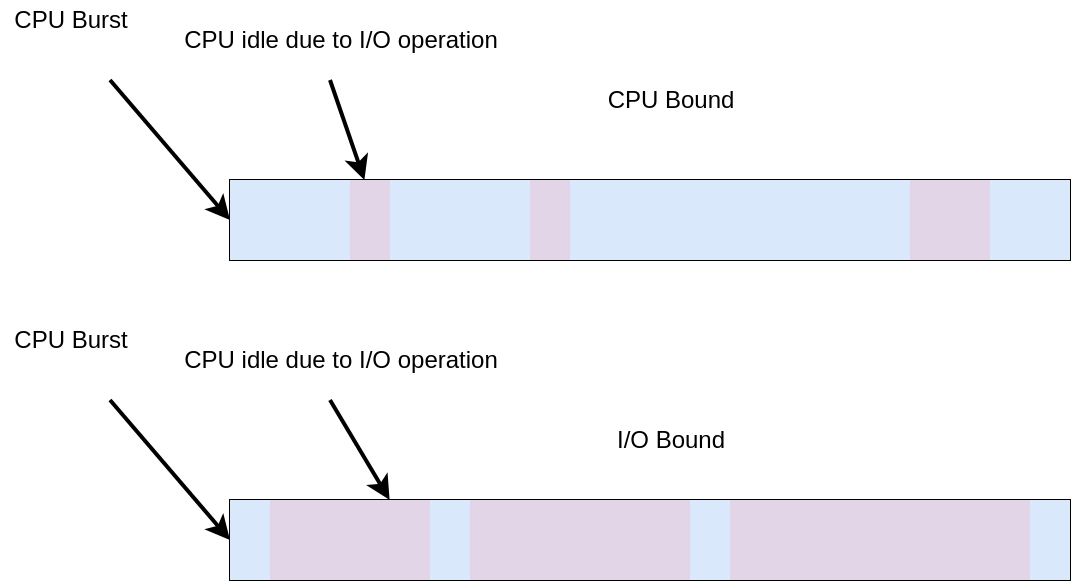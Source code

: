 <mxfile version="13.4.6" type="github">
  <diagram id="QclkvhL8sMKdoNhH3X_i" name="Page-1">
    <mxGraphModel dx="2066" dy="1105" grid="1" gridSize="10" guides="1" tooltips="1" connect="1" arrows="1" fold="1" page="1" pageScale="1" pageWidth="827" pageHeight="1169" math="0" shadow="0">
      <root>
        <mxCell id="0" />
        <mxCell id="1" parent="0" />
        <mxCell id="z9itAAdNxplEFkAqOmmv-1" value="" style="shape=table;html=1;whiteSpace=wrap;startSize=0;container=1;collapsible=0;childLayout=tableLayout;" vertex="1" parent="1">
          <mxGeometry x="260" y="500" width="420" height="40" as="geometry" />
        </mxCell>
        <mxCell id="z9itAAdNxplEFkAqOmmv-2" value="" style="shape=partialRectangle;html=1;whiteSpace=wrap;collapsible=0;dropTarget=0;pointerEvents=0;fillColor=none;top=0;left=0;bottom=0;right=0;points=[[0,0.5],[1,0.5]];portConstraint=eastwest;" vertex="1" parent="z9itAAdNxplEFkAqOmmv-1">
          <mxGeometry width="420" height="40" as="geometry" />
        </mxCell>
        <mxCell id="z9itAAdNxplEFkAqOmmv-3" value="" style="shape=partialRectangle;html=1;whiteSpace=wrap;connectable=0;overflow=hidden;fillColor=#dae8fc;top=0;left=0;bottom=0;right=0;strokeColor=#6c8ebf;" vertex="1" parent="z9itAAdNxplEFkAqOmmv-2">
          <mxGeometry width="60" height="40" as="geometry" />
        </mxCell>
        <mxCell id="z9itAAdNxplEFkAqOmmv-4" value="" style="shape=partialRectangle;html=1;whiteSpace=wrap;connectable=0;overflow=hidden;fillColor=#e1d5e7;top=0;left=0;bottom=0;right=0;strokeColor=#9673a6;" vertex="1" parent="z9itAAdNxplEFkAqOmmv-2">
          <mxGeometry x="60" width="20" height="40" as="geometry" />
        </mxCell>
        <mxCell id="z9itAAdNxplEFkAqOmmv-5" value="" style="shape=partialRectangle;html=1;whiteSpace=wrap;connectable=0;overflow=hidden;fillColor=#dae8fc;top=0;left=0;bottom=0;right=0;strokeColor=#6c8ebf;" vertex="1" parent="z9itAAdNxplEFkAqOmmv-2">
          <mxGeometry x="80" width="70" height="40" as="geometry" />
        </mxCell>
        <mxCell id="z9itAAdNxplEFkAqOmmv-6" value="" style="shape=partialRectangle;html=1;whiteSpace=wrap;connectable=0;overflow=hidden;fillColor=#e1d5e7;top=0;left=0;bottom=0;right=0;strokeColor=#9673a6;" vertex="1" parent="z9itAAdNxplEFkAqOmmv-2">
          <mxGeometry x="150" width="20" height="40" as="geometry" />
        </mxCell>
        <mxCell id="z9itAAdNxplEFkAqOmmv-7" value="" style="shape=partialRectangle;html=1;whiteSpace=wrap;connectable=0;overflow=hidden;fillColor=#dae8fc;top=0;left=0;bottom=0;right=0;strokeColor=#6c8ebf;" vertex="1" parent="z9itAAdNxplEFkAqOmmv-2">
          <mxGeometry x="170" width="170" height="40" as="geometry" />
        </mxCell>
        <mxCell id="z9itAAdNxplEFkAqOmmv-8" value="" style="shape=partialRectangle;html=1;whiteSpace=wrap;connectable=0;overflow=hidden;fillColor=#e1d5e7;top=0;left=0;bottom=0;right=0;strokeColor=#9673a6;" vertex="1" parent="z9itAAdNxplEFkAqOmmv-2">
          <mxGeometry x="340" width="40" height="40" as="geometry" />
        </mxCell>
        <mxCell id="z9itAAdNxplEFkAqOmmv-9" value="" style="shape=partialRectangle;html=1;whiteSpace=wrap;connectable=0;overflow=hidden;fillColor=#dae8fc;top=0;left=0;bottom=0;right=0;strokeColor=#6c8ebf;" vertex="1" parent="z9itAAdNxplEFkAqOmmv-2">
          <mxGeometry x="380" width="40" height="40" as="geometry" />
        </mxCell>
        <mxCell id="z9itAAdNxplEFkAqOmmv-10" value="" style="endArrow=classic;html=1;strokeWidth=2;entryX=0;entryY=0.5;entryDx=0;entryDy=0;" edge="1" parent="1" target="z9itAAdNxplEFkAqOmmv-2">
          <mxGeometry width="50" height="50" relative="1" as="geometry">
            <mxPoint x="200" y="450" as="sourcePoint" />
            <mxPoint x="290" y="450" as="targetPoint" />
          </mxGeometry>
        </mxCell>
        <mxCell id="z9itAAdNxplEFkAqOmmv-11" value="" style="endArrow=classic;html=1;strokeWidth=2;entryX=0.16;entryY=0;entryDx=0;entryDy=0;entryPerimeter=0;" edge="1" parent="1" target="z9itAAdNxplEFkAqOmmv-2">
          <mxGeometry width="50" height="50" relative="1" as="geometry">
            <mxPoint x="310" y="450" as="sourcePoint" />
            <mxPoint x="360" y="440" as="targetPoint" />
            <Array as="points" />
          </mxGeometry>
        </mxCell>
        <mxCell id="z9itAAdNxplEFkAqOmmv-12" value="CPU Burst" style="text;html=1;align=center;verticalAlign=middle;resizable=0;points=[];autosize=1;" vertex="1" parent="1">
          <mxGeometry x="145" y="410" width="70" height="20" as="geometry" />
        </mxCell>
        <mxCell id="z9itAAdNxplEFkAqOmmv-13" value="CPU idle due to I/O operation" style="text;html=1;align=center;verticalAlign=middle;resizable=0;points=[];autosize=1;" vertex="1" parent="1">
          <mxGeometry x="230" y="420" width="170" height="20" as="geometry" />
        </mxCell>
        <mxCell id="z9itAAdNxplEFkAqOmmv-23" value="" style="endArrow=classic;html=1;strokeWidth=2;entryX=0;entryY=0.5;entryDx=0;entryDy=0;" edge="1" parent="1" target="z9itAAdNxplEFkAqOmmv-15">
          <mxGeometry width="50" height="50" relative="1" as="geometry">
            <mxPoint x="200" y="610" as="sourcePoint" />
            <mxPoint x="290" y="610" as="targetPoint" />
          </mxGeometry>
        </mxCell>
        <mxCell id="z9itAAdNxplEFkAqOmmv-24" value="" style="endArrow=classic;html=1;strokeWidth=2;entryX=0.19;entryY=0;entryDx=0;entryDy=0;entryPerimeter=0;" edge="1" parent="1" target="z9itAAdNxplEFkAqOmmv-15">
          <mxGeometry width="50" height="50" relative="1" as="geometry">
            <mxPoint x="310" y="610" as="sourcePoint" />
            <mxPoint x="360" y="600" as="targetPoint" />
          </mxGeometry>
        </mxCell>
        <mxCell id="z9itAAdNxplEFkAqOmmv-25" value="CPU Burst" style="text;html=1;align=center;verticalAlign=middle;resizable=0;points=[];autosize=1;" vertex="1" parent="1">
          <mxGeometry x="145" y="570" width="70" height="20" as="geometry" />
        </mxCell>
        <mxCell id="z9itAAdNxplEFkAqOmmv-26" value="CPU idle due to I/O operation" style="text;html=1;align=center;verticalAlign=middle;resizable=0;points=[];autosize=1;" vertex="1" parent="1">
          <mxGeometry x="230" y="580" width="170" height="20" as="geometry" />
        </mxCell>
        <mxCell id="z9itAAdNxplEFkAqOmmv-14" value="" style="shape=table;html=1;whiteSpace=wrap;startSize=0;container=1;collapsible=0;childLayout=tableLayout;" vertex="1" parent="1">
          <mxGeometry x="260" y="660" width="420" height="40" as="geometry" />
        </mxCell>
        <mxCell id="z9itAAdNxplEFkAqOmmv-15" value="" style="shape=partialRectangle;html=1;whiteSpace=wrap;collapsible=0;dropTarget=0;pointerEvents=0;fillColor=none;top=0;left=0;bottom=0;right=0;points=[[0,0.5],[1,0.5]];portConstraint=eastwest;" vertex="1" parent="z9itAAdNxplEFkAqOmmv-14">
          <mxGeometry width="420" height="40" as="geometry" />
        </mxCell>
        <mxCell id="z9itAAdNxplEFkAqOmmv-16" value="" style="shape=partialRectangle;html=1;whiteSpace=wrap;connectable=0;overflow=hidden;fillColor=#dae8fc;top=0;left=0;bottom=0;right=0;strokeColor=#6c8ebf;" vertex="1" parent="z9itAAdNxplEFkAqOmmv-15">
          <mxGeometry width="20" height="40" as="geometry" />
        </mxCell>
        <mxCell id="z9itAAdNxplEFkAqOmmv-17" value="" style="shape=partialRectangle;html=1;whiteSpace=wrap;connectable=0;overflow=hidden;fillColor=#e1d5e7;top=0;left=0;bottom=0;right=0;strokeColor=#9673a6;" vertex="1" parent="z9itAAdNxplEFkAqOmmv-15">
          <mxGeometry x="20" width="80" height="40" as="geometry" />
        </mxCell>
        <mxCell id="z9itAAdNxplEFkAqOmmv-18" value="" style="shape=partialRectangle;html=1;whiteSpace=wrap;connectable=0;overflow=hidden;fillColor=#dae8fc;top=0;left=0;bottom=0;right=0;strokeColor=#6c8ebf;" vertex="1" parent="z9itAAdNxplEFkAqOmmv-15">
          <mxGeometry x="100" width="20" height="40" as="geometry" />
        </mxCell>
        <mxCell id="z9itAAdNxplEFkAqOmmv-19" value="" style="shape=partialRectangle;html=1;whiteSpace=wrap;connectable=0;overflow=hidden;fillColor=#e1d5e7;top=0;left=0;bottom=0;right=0;strokeColor=#9673a6;" vertex="1" parent="z9itAAdNxplEFkAqOmmv-15">
          <mxGeometry x="120" width="110" height="40" as="geometry" />
        </mxCell>
        <mxCell id="z9itAAdNxplEFkAqOmmv-20" value="" style="shape=partialRectangle;html=1;whiteSpace=wrap;connectable=0;overflow=hidden;fillColor=#dae8fc;top=0;left=0;bottom=0;right=0;strokeColor=#6c8ebf;" vertex="1" parent="z9itAAdNxplEFkAqOmmv-15">
          <mxGeometry x="230" width="20" height="40" as="geometry" />
        </mxCell>
        <mxCell id="z9itAAdNxplEFkAqOmmv-21" value="" style="shape=partialRectangle;html=1;whiteSpace=wrap;connectable=0;overflow=hidden;fillColor=#e1d5e7;top=0;left=0;bottom=0;right=0;strokeColor=#9673a6;" vertex="1" parent="z9itAAdNxplEFkAqOmmv-15">
          <mxGeometry x="250" width="150" height="40" as="geometry" />
        </mxCell>
        <mxCell id="z9itAAdNxplEFkAqOmmv-22" value="" style="shape=partialRectangle;html=1;whiteSpace=wrap;connectable=0;overflow=hidden;fillColor=#dae8fc;top=0;left=0;bottom=0;right=0;strokeColor=#6c8ebf;" vertex="1" parent="z9itAAdNxplEFkAqOmmv-15">
          <mxGeometry x="400" width="20" height="40" as="geometry" />
        </mxCell>
        <mxCell id="2" value="CPU Bound" style="text;html=1;align=center;verticalAlign=middle;resizable=0;points=[];autosize=1;" vertex="1" parent="1">
          <mxGeometry x="440" y="450" width="80" height="20" as="geometry" />
        </mxCell>
        <mxCell id="z9itAAdNxplEFkAqOmmv-27" value="I/O Bound" style="text;html=1;align=center;verticalAlign=middle;resizable=0;points=[];autosize=1;" vertex="1" parent="1">
          <mxGeometry x="445" y="620" width="70" height="20" as="geometry" />
        </mxCell>
      </root>
    </mxGraphModel>
  </diagram>
</mxfile>
